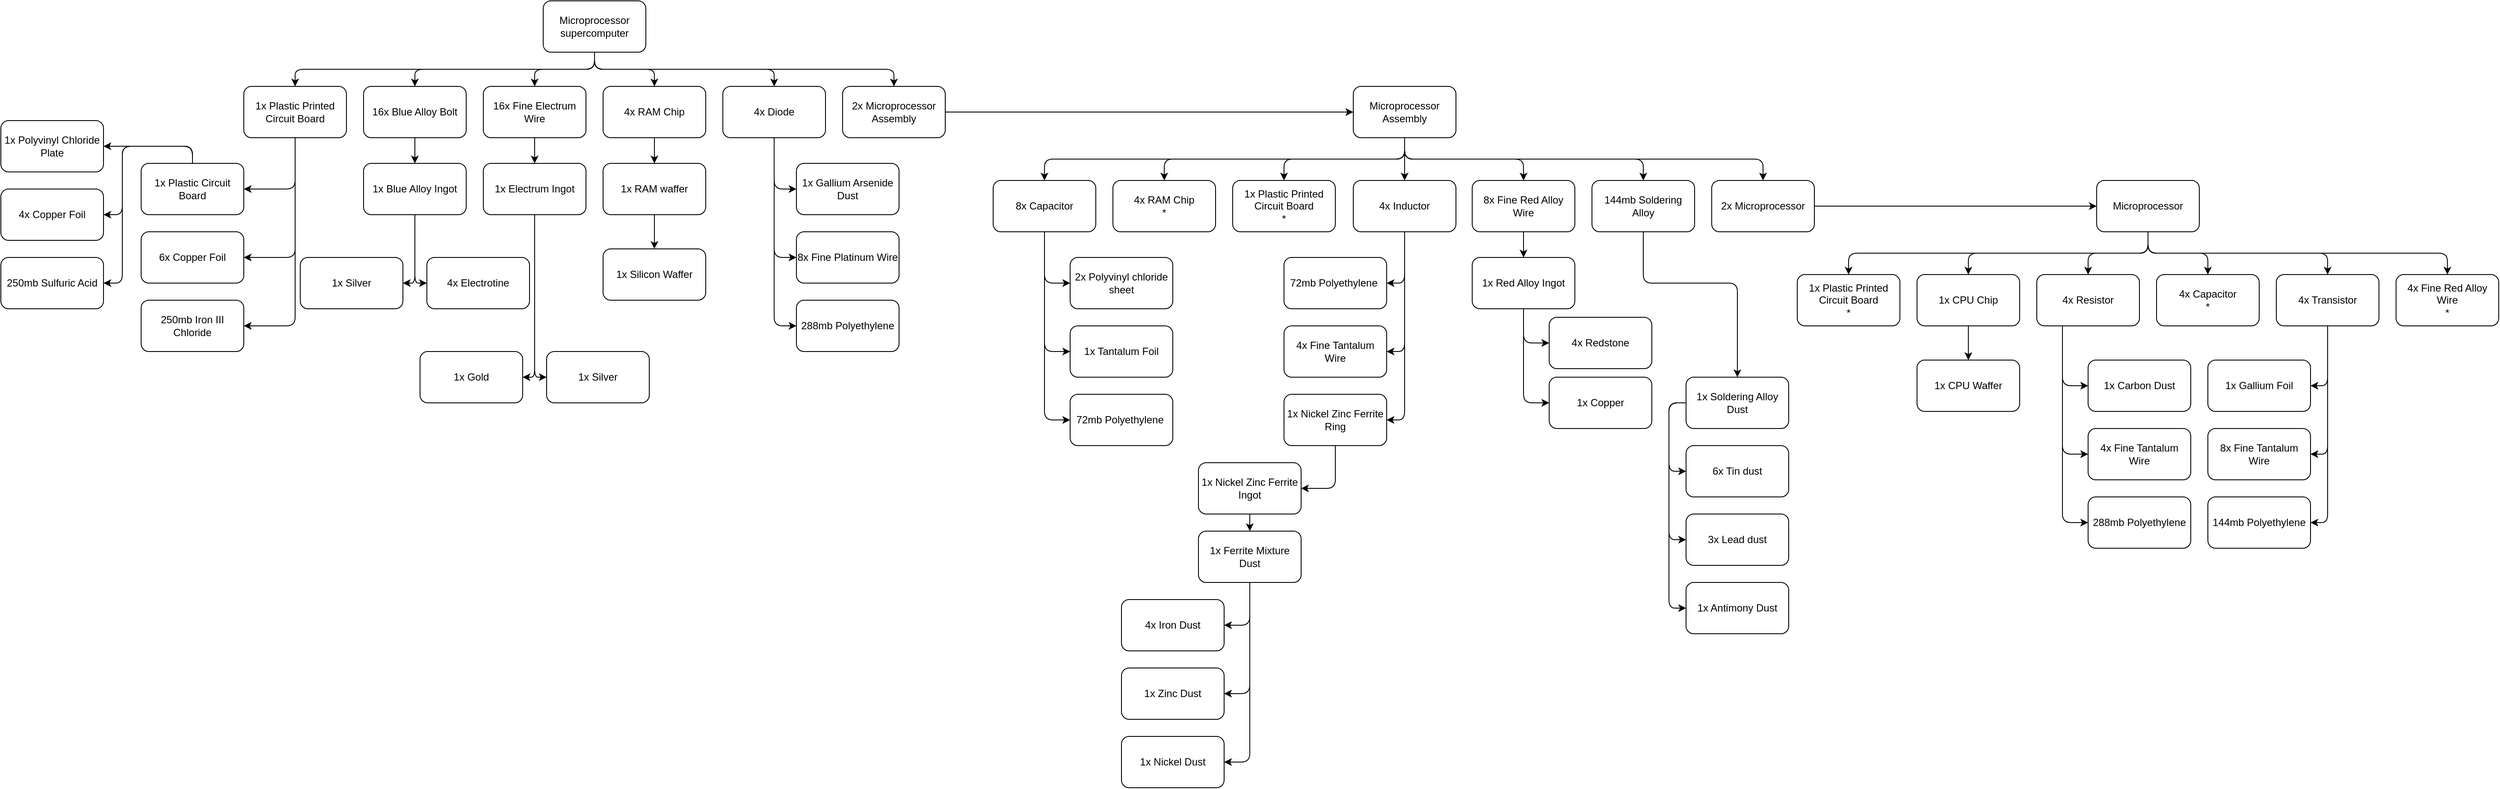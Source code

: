 <mxfile version="24.8.2">
  <diagram name="Página-1" id="BZqBAEq8w2wMKEcC92kM">
    <mxGraphModel dx="3827" dy="1591" grid="1" gridSize="10" guides="1" tooltips="1" connect="1" arrows="1" fold="1" page="1" pageScale="1" pageWidth="827" pageHeight="1169" math="0" shadow="0">
      <root>
        <mxCell id="0" />
        <mxCell id="1" parent="0" />
        <mxCell id="dzu0w1oi_MooJyhjp6vT-17" style="edgeStyle=orthogonalEdgeStyle;rounded=1;orthogonalLoop=1;jettySize=auto;html=1;exitX=0.5;exitY=1;exitDx=0;exitDy=0;entryX=0.5;entryY=0;entryDx=0;entryDy=0;" parent="1" source="dzu0w1oi_MooJyhjp6vT-1" target="dzu0w1oi_MooJyhjp6vT-5" edge="1">
          <mxGeometry relative="1" as="geometry" />
        </mxCell>
        <mxCell id="dzu0w1oi_MooJyhjp6vT-18" style="edgeStyle=orthogonalEdgeStyle;rounded=1;orthogonalLoop=1;jettySize=auto;html=1;exitX=0.5;exitY=1;exitDx=0;exitDy=0;entryX=0.5;entryY=0;entryDx=0;entryDy=0;" parent="1" source="dzu0w1oi_MooJyhjp6vT-1" target="dzu0w1oi_MooJyhjp6vT-6" edge="1">
          <mxGeometry relative="1" as="geometry" />
        </mxCell>
        <mxCell id="dzu0w1oi_MooJyhjp6vT-19" style="edgeStyle=orthogonalEdgeStyle;rounded=1;orthogonalLoop=1;jettySize=auto;html=1;exitX=0.5;exitY=1;exitDx=0;exitDy=0;entryX=0.5;entryY=0;entryDx=0;entryDy=0;" parent="1" source="dzu0w1oi_MooJyhjp6vT-1" target="dzu0w1oi_MooJyhjp6vT-7" edge="1">
          <mxGeometry relative="1" as="geometry" />
        </mxCell>
        <mxCell id="dzu0w1oi_MooJyhjp6vT-20" style="edgeStyle=orthogonalEdgeStyle;rounded=1;orthogonalLoop=1;jettySize=auto;html=1;exitX=0.5;exitY=1;exitDx=0;exitDy=0;" parent="1" source="dzu0w1oi_MooJyhjp6vT-1" target="dzu0w1oi_MooJyhjp6vT-2" edge="1">
          <mxGeometry relative="1" as="geometry" />
        </mxCell>
        <mxCell id="dzu0w1oi_MooJyhjp6vT-21" style="edgeStyle=orthogonalEdgeStyle;rounded=1;orthogonalLoop=1;jettySize=auto;html=1;exitX=0.5;exitY=1;exitDx=0;exitDy=0;entryX=0.5;entryY=0;entryDx=0;entryDy=0;" parent="1" source="dzu0w1oi_MooJyhjp6vT-1" target="dzu0w1oi_MooJyhjp6vT-4" edge="1">
          <mxGeometry relative="1" as="geometry" />
        </mxCell>
        <mxCell id="dzu0w1oi_MooJyhjp6vT-22" style="edgeStyle=orthogonalEdgeStyle;rounded=1;orthogonalLoop=1;jettySize=auto;html=1;exitX=0.5;exitY=1;exitDx=0;exitDy=0;entryX=0.5;entryY=0;entryDx=0;entryDy=0;" parent="1" source="dzu0w1oi_MooJyhjp6vT-1" target="dzu0w1oi_MooJyhjp6vT-3" edge="1">
          <mxGeometry relative="1" as="geometry" />
        </mxCell>
        <mxCell id="dzu0w1oi_MooJyhjp6vT-1" value="Microprocessor supercomputer" style="rounded=1;whiteSpace=wrap;html=1;" parent="1" vertex="1">
          <mxGeometry x="-66" y="60" width="120" height="60" as="geometry" />
        </mxCell>
        <mxCell id="dzu0w1oi_MooJyhjp6vT-27" style="edgeStyle=orthogonalEdgeStyle;rounded=1;orthogonalLoop=1;jettySize=auto;html=1;exitX=0.5;exitY=1;exitDx=0;exitDy=0;entryX=1;entryY=0.5;entryDx=0;entryDy=0;" parent="1" source="dzu0w1oi_MooJyhjp6vT-2" target="dzu0w1oi_MooJyhjp6vT-23" edge="1">
          <mxGeometry relative="1" as="geometry" />
        </mxCell>
        <mxCell id="dzu0w1oi_MooJyhjp6vT-28" style="edgeStyle=orthogonalEdgeStyle;rounded=1;orthogonalLoop=1;jettySize=auto;html=1;exitX=0.5;exitY=1;exitDx=0;exitDy=0;entryX=1;entryY=0.5;entryDx=0;entryDy=0;" parent="1" source="dzu0w1oi_MooJyhjp6vT-2" target="dzu0w1oi_MooJyhjp6vT-24" edge="1">
          <mxGeometry relative="1" as="geometry" />
        </mxCell>
        <mxCell id="dzu0w1oi_MooJyhjp6vT-29" style="edgeStyle=orthogonalEdgeStyle;rounded=1;orthogonalLoop=1;jettySize=auto;html=1;exitX=0.5;exitY=1;exitDx=0;exitDy=0;entryX=1;entryY=0.5;entryDx=0;entryDy=0;" parent="1" source="dzu0w1oi_MooJyhjp6vT-2" target="dzu0w1oi_MooJyhjp6vT-25" edge="1">
          <mxGeometry relative="1" as="geometry" />
        </mxCell>
        <mxCell id="dzu0w1oi_MooJyhjp6vT-2" value="1x Plastic Printed Circuit Board" style="rounded=1;whiteSpace=wrap;html=1;" parent="1" vertex="1">
          <mxGeometry x="-416" y="160" width="120" height="60" as="geometry" />
        </mxCell>
        <mxCell id="dzu0w1oi_MooJyhjp6vT-65" style="edgeStyle=orthogonalEdgeStyle;rounded=1;orthogonalLoop=1;jettySize=auto;html=1;exitX=1;exitY=0.5;exitDx=0;exitDy=0;entryX=0;entryY=0.5;entryDx=0;entryDy=0;" parent="1" source="dzu0w1oi_MooJyhjp6vT-3" target="dzu0w1oi_MooJyhjp6vT-64" edge="1">
          <mxGeometry relative="1" as="geometry" />
        </mxCell>
        <mxCell id="dzu0w1oi_MooJyhjp6vT-3" value="2x Microprocessor Assembly" style="rounded=1;whiteSpace=wrap;html=1;" parent="1" vertex="1">
          <mxGeometry x="284" y="160" width="120" height="60" as="geometry" />
        </mxCell>
        <mxCell id="dzu0w1oi_MooJyhjp6vT-60" style="edgeStyle=orthogonalEdgeStyle;rounded=1;orthogonalLoop=1;jettySize=auto;html=1;exitX=0.5;exitY=1;exitDx=0;exitDy=0;entryX=0;entryY=0.5;entryDx=0;entryDy=0;" parent="1" source="dzu0w1oi_MooJyhjp6vT-4" target="dzu0w1oi_MooJyhjp6vT-57" edge="1">
          <mxGeometry relative="1" as="geometry" />
        </mxCell>
        <mxCell id="dzu0w1oi_MooJyhjp6vT-61" style="edgeStyle=orthogonalEdgeStyle;rounded=1;orthogonalLoop=1;jettySize=auto;html=1;exitX=0.5;exitY=1;exitDx=0;exitDy=0;entryX=0;entryY=0.5;entryDx=0;entryDy=0;" parent="1" source="dzu0w1oi_MooJyhjp6vT-4" target="dzu0w1oi_MooJyhjp6vT-58" edge="1">
          <mxGeometry relative="1" as="geometry" />
        </mxCell>
        <mxCell id="dzu0w1oi_MooJyhjp6vT-62" style="edgeStyle=orthogonalEdgeStyle;rounded=1;orthogonalLoop=1;jettySize=auto;html=1;exitX=0.5;exitY=1;exitDx=0;exitDy=0;entryX=0;entryY=0.5;entryDx=0;entryDy=0;" parent="1" source="dzu0w1oi_MooJyhjp6vT-4" target="dzu0w1oi_MooJyhjp6vT-59" edge="1">
          <mxGeometry relative="1" as="geometry" />
        </mxCell>
        <mxCell id="dzu0w1oi_MooJyhjp6vT-4" value="4x Diode" style="rounded=1;whiteSpace=wrap;html=1;" parent="1" vertex="1">
          <mxGeometry x="144" y="160" width="120" height="60" as="geometry" />
        </mxCell>
        <mxCell id="dzu0w1oi_MooJyhjp6vT-53" style="edgeStyle=orthogonalEdgeStyle;rounded=1;orthogonalLoop=1;jettySize=auto;html=1;exitX=0.5;exitY=1;exitDx=0;exitDy=0;entryX=0.5;entryY=0;entryDx=0;entryDy=0;" parent="1" source="dzu0w1oi_MooJyhjp6vT-5" target="dzu0w1oi_MooJyhjp6vT-52" edge="1">
          <mxGeometry relative="1" as="geometry" />
        </mxCell>
        <mxCell id="dzu0w1oi_MooJyhjp6vT-5" value="4x RAM Chip" style="rounded=1;whiteSpace=wrap;html=1;" parent="1" vertex="1">
          <mxGeometry x="4" y="160" width="120" height="60" as="geometry" />
        </mxCell>
        <mxCell id="dzu0w1oi_MooJyhjp6vT-89" style="edgeStyle=orthogonalEdgeStyle;rounded=1;orthogonalLoop=1;jettySize=auto;html=1;exitX=0.5;exitY=1;exitDx=0;exitDy=0;entryX=0.5;entryY=0;entryDx=0;entryDy=0;" parent="1" source="dzu0w1oi_MooJyhjp6vT-6" target="dzu0w1oi_MooJyhjp6vT-44" edge="1">
          <mxGeometry relative="1" as="geometry" />
        </mxCell>
        <mxCell id="dzu0w1oi_MooJyhjp6vT-6" value="16x Fine Electrum Wire" style="rounded=1;whiteSpace=wrap;html=1;" parent="1" vertex="1">
          <mxGeometry x="-136" y="160" width="120" height="60" as="geometry" />
        </mxCell>
        <mxCell id="dzu0w1oi_MooJyhjp6vT-37" style="edgeStyle=orthogonalEdgeStyle;rounded=1;orthogonalLoop=1;jettySize=auto;html=1;exitX=0.5;exitY=1;exitDx=0;exitDy=0;entryX=0.5;entryY=0;entryDx=0;entryDy=0;" parent="1" source="dzu0w1oi_MooJyhjp6vT-7" target="dzu0w1oi_MooJyhjp6vT-36" edge="1">
          <mxGeometry relative="1" as="geometry" />
        </mxCell>
        <mxCell id="dzu0w1oi_MooJyhjp6vT-7" value="16x Blue Alloy Bolt" style="rounded=1;whiteSpace=wrap;html=1;" parent="1" vertex="1">
          <mxGeometry x="-276" y="160" width="120" height="60" as="geometry" />
        </mxCell>
        <mxCell id="dzu0w1oi_MooJyhjp6vT-33" style="edgeStyle=orthogonalEdgeStyle;rounded=1;orthogonalLoop=1;jettySize=auto;html=1;exitX=0.5;exitY=0;exitDx=0;exitDy=0;entryX=1;entryY=0.5;entryDx=0;entryDy=0;" parent="1" source="dzu0w1oi_MooJyhjp6vT-23" target="dzu0w1oi_MooJyhjp6vT-30" edge="1">
          <mxGeometry relative="1" as="geometry" />
        </mxCell>
        <mxCell id="dzu0w1oi_MooJyhjp6vT-34" style="edgeStyle=orthogonalEdgeStyle;rounded=1;orthogonalLoop=1;jettySize=auto;html=1;exitX=0.5;exitY=0;exitDx=0;exitDy=0;entryX=1;entryY=0.5;entryDx=0;entryDy=0;" parent="1" source="dzu0w1oi_MooJyhjp6vT-23" target="dzu0w1oi_MooJyhjp6vT-31" edge="1">
          <mxGeometry relative="1" as="geometry" />
        </mxCell>
        <mxCell id="dzu0w1oi_MooJyhjp6vT-35" style="edgeStyle=orthogonalEdgeStyle;rounded=1;orthogonalLoop=1;jettySize=auto;html=1;exitX=0.5;exitY=0;exitDx=0;exitDy=0;entryX=1;entryY=0.5;entryDx=0;entryDy=0;" parent="1" source="dzu0w1oi_MooJyhjp6vT-23" target="dzu0w1oi_MooJyhjp6vT-32" edge="1">
          <mxGeometry relative="1" as="geometry" />
        </mxCell>
        <mxCell id="dzu0w1oi_MooJyhjp6vT-23" value="1x Plastic Circuit Board" style="rounded=1;whiteSpace=wrap;html=1;" parent="1" vertex="1">
          <mxGeometry x="-536" y="250" width="120" height="60" as="geometry" />
        </mxCell>
        <mxCell id="dzu0w1oi_MooJyhjp6vT-24" value="6x Copper Foil" style="rounded=1;whiteSpace=wrap;html=1;" parent="1" vertex="1">
          <mxGeometry x="-536" y="330" width="120" height="60" as="geometry" />
        </mxCell>
        <mxCell id="dzu0w1oi_MooJyhjp6vT-25" value="250mb Iron III Chloride" style="rounded=1;whiteSpace=wrap;html=1;" parent="1" vertex="1">
          <mxGeometry x="-536" y="410" width="120" height="60" as="geometry" />
        </mxCell>
        <mxCell id="dzu0w1oi_MooJyhjp6vT-30" value="250mb Sulfuric Acid" style="rounded=1;whiteSpace=wrap;html=1;" parent="1" vertex="1">
          <mxGeometry x="-700" y="360" width="120" height="60" as="geometry" />
        </mxCell>
        <mxCell id="dzu0w1oi_MooJyhjp6vT-31" value="4x Copper Foil" style="rounded=1;whiteSpace=wrap;html=1;" parent="1" vertex="1">
          <mxGeometry x="-700" y="280" width="120" height="60" as="geometry" />
        </mxCell>
        <mxCell id="dzu0w1oi_MooJyhjp6vT-32" value="1x Polyvinyl Chloride Plate" style="rounded=1;whiteSpace=wrap;html=1;" parent="1" vertex="1">
          <mxGeometry x="-700" y="200" width="120" height="60" as="geometry" />
        </mxCell>
        <mxCell id="dzu0w1oi_MooJyhjp6vT-42" style="edgeStyle=orthogonalEdgeStyle;rounded=1;orthogonalLoop=1;jettySize=auto;html=1;exitX=0.5;exitY=1;exitDx=0;exitDy=0;entryX=1;entryY=0.5;entryDx=0;entryDy=0;" parent="1" source="dzu0w1oi_MooJyhjp6vT-36" target="dzu0w1oi_MooJyhjp6vT-38" edge="1">
          <mxGeometry relative="1" as="geometry">
            <Array as="points">
              <mxPoint x="-216" y="390" />
            </Array>
          </mxGeometry>
        </mxCell>
        <mxCell id="dzu0w1oi_MooJyhjp6vT-50" style="edgeStyle=orthogonalEdgeStyle;rounded=1;orthogonalLoop=1;jettySize=auto;html=1;exitX=0.5;exitY=1;exitDx=0;exitDy=0;entryX=0;entryY=0.5;entryDx=0;entryDy=0;" parent="1" source="dzu0w1oi_MooJyhjp6vT-36" target="dzu0w1oi_MooJyhjp6vT-39" edge="1">
          <mxGeometry relative="1" as="geometry">
            <Array as="points">
              <mxPoint x="-216" y="390" />
            </Array>
          </mxGeometry>
        </mxCell>
        <mxCell id="dzu0w1oi_MooJyhjp6vT-36" value="1x Blue Alloy Ingot" style="rounded=1;whiteSpace=wrap;html=1;" parent="1" vertex="1">
          <mxGeometry x="-276" y="250" width="120" height="60" as="geometry" />
        </mxCell>
        <mxCell id="dzu0w1oi_MooJyhjp6vT-38" value="1x Silver" style="rounded=1;whiteSpace=wrap;html=1;" parent="1" vertex="1">
          <mxGeometry x="-350" y="360" width="120" height="60" as="geometry" />
        </mxCell>
        <mxCell id="dzu0w1oi_MooJyhjp6vT-39" value="4x Electrotine" style="rounded=1;whiteSpace=wrap;html=1;" parent="1" vertex="1">
          <mxGeometry x="-202" y="360" width="120" height="60" as="geometry" />
        </mxCell>
        <mxCell id="dzu0w1oi_MooJyhjp6vT-47" style="edgeStyle=orthogonalEdgeStyle;rounded=1;orthogonalLoop=1;jettySize=auto;html=1;exitX=0.5;exitY=1;exitDx=0;exitDy=0;entryX=0;entryY=0.5;entryDx=0;entryDy=0;" parent="1" source="dzu0w1oi_MooJyhjp6vT-44" target="dzu0w1oi_MooJyhjp6vT-45" edge="1">
          <mxGeometry relative="1" as="geometry">
            <Array as="points">
              <mxPoint x="-76" y="500" />
            </Array>
          </mxGeometry>
        </mxCell>
        <mxCell id="dzu0w1oi_MooJyhjp6vT-49" style="edgeStyle=orthogonalEdgeStyle;rounded=1;orthogonalLoop=1;jettySize=auto;html=1;exitX=0.5;exitY=1;exitDx=0;exitDy=0;entryX=1;entryY=0.5;entryDx=0;entryDy=0;" parent="1" source="dzu0w1oi_MooJyhjp6vT-44" target="dzu0w1oi_MooJyhjp6vT-46" edge="1">
          <mxGeometry relative="1" as="geometry">
            <Array as="points">
              <mxPoint x="-76" y="500" />
            </Array>
          </mxGeometry>
        </mxCell>
        <mxCell id="dzu0w1oi_MooJyhjp6vT-44" value="1x Electrum Ingot" style="rounded=1;whiteSpace=wrap;html=1;" parent="1" vertex="1">
          <mxGeometry x="-136" y="250" width="120" height="60" as="geometry" />
        </mxCell>
        <mxCell id="dzu0w1oi_MooJyhjp6vT-45" value="1x Silver" style="rounded=1;whiteSpace=wrap;html=1;" parent="1" vertex="1">
          <mxGeometry x="-62" y="470" width="120" height="60" as="geometry" />
        </mxCell>
        <mxCell id="dzu0w1oi_MooJyhjp6vT-46" value="1x Gold" style="rounded=1;whiteSpace=wrap;html=1;" parent="1" vertex="1">
          <mxGeometry x="-210" y="470" width="120" height="60" as="geometry" />
        </mxCell>
        <mxCell id="dzu0w1oi_MooJyhjp6vT-55" style="edgeStyle=orthogonalEdgeStyle;rounded=1;orthogonalLoop=1;jettySize=auto;html=1;exitX=0.5;exitY=1;exitDx=0;exitDy=0;entryX=0.5;entryY=0;entryDx=0;entryDy=0;" parent="1" source="dzu0w1oi_MooJyhjp6vT-52" target="dzu0w1oi_MooJyhjp6vT-54" edge="1">
          <mxGeometry relative="1" as="geometry" />
        </mxCell>
        <mxCell id="dzu0w1oi_MooJyhjp6vT-52" value="1x RAM waffer" style="rounded=1;whiteSpace=wrap;html=1;" parent="1" vertex="1">
          <mxGeometry x="4" y="250" width="120" height="60" as="geometry" />
        </mxCell>
        <mxCell id="dzu0w1oi_MooJyhjp6vT-54" value="1x Silicon Waffer" style="rounded=1;whiteSpace=wrap;html=1;" parent="1" vertex="1">
          <mxGeometry x="4" y="350" width="120" height="60" as="geometry" />
        </mxCell>
        <mxCell id="dzu0w1oi_MooJyhjp6vT-57" value="1x Gallium Arsenide Dust" style="rounded=1;whiteSpace=wrap;html=1;" parent="1" vertex="1">
          <mxGeometry x="230" y="250" width="120" height="60" as="geometry" />
        </mxCell>
        <mxCell id="dzu0w1oi_MooJyhjp6vT-58" value="8x Fine Platinum Wire" style="rounded=1;whiteSpace=wrap;html=1;" parent="1" vertex="1">
          <mxGeometry x="230" y="330" width="120" height="60" as="geometry" />
        </mxCell>
        <mxCell id="dzu0w1oi_MooJyhjp6vT-59" value="288mb Polyethylene" style="rounded=1;whiteSpace=wrap;html=1;" parent="1" vertex="1">
          <mxGeometry x="230" y="410" width="120" height="60" as="geometry" />
        </mxCell>
        <mxCell id="dzu0w1oi_MooJyhjp6vT-74" style="edgeStyle=orthogonalEdgeStyle;rounded=1;orthogonalLoop=1;jettySize=auto;html=1;exitX=0.5;exitY=1;exitDx=0;exitDy=0;entryX=0.5;entryY=0;entryDx=0;entryDy=0;" parent="1" source="dzu0w1oi_MooJyhjp6vT-64" target="dzu0w1oi_MooJyhjp6vT-66" edge="1">
          <mxGeometry relative="1" as="geometry" />
        </mxCell>
        <mxCell id="dzu0w1oi_MooJyhjp6vT-75" style="edgeStyle=orthogonalEdgeStyle;rounded=1;orthogonalLoop=1;jettySize=auto;html=1;exitX=0.5;exitY=1;exitDx=0;exitDy=0;entryX=0.5;entryY=0;entryDx=0;entryDy=0;" parent="1" source="dzu0w1oi_MooJyhjp6vT-64" target="dzu0w1oi_MooJyhjp6vT-73" edge="1">
          <mxGeometry relative="1" as="geometry" />
        </mxCell>
        <mxCell id="dzu0w1oi_MooJyhjp6vT-76" style="edgeStyle=orthogonalEdgeStyle;rounded=1;orthogonalLoop=1;jettySize=auto;html=1;exitX=0.5;exitY=1;exitDx=0;exitDy=0;entryX=0.5;entryY=0;entryDx=0;entryDy=0;" parent="1" source="dzu0w1oi_MooJyhjp6vT-64" target="dzu0w1oi_MooJyhjp6vT-67" edge="1">
          <mxGeometry relative="1" as="geometry" />
        </mxCell>
        <mxCell id="dzu0w1oi_MooJyhjp6vT-77" style="edgeStyle=orthogonalEdgeStyle;rounded=1;orthogonalLoop=1;jettySize=auto;html=1;exitX=0.5;exitY=1;exitDx=0;exitDy=0;entryX=0.5;entryY=0;entryDx=0;entryDy=0;" parent="1" source="dzu0w1oi_MooJyhjp6vT-64" target="dzu0w1oi_MooJyhjp6vT-72" edge="1">
          <mxGeometry relative="1" as="geometry" />
        </mxCell>
        <mxCell id="dzu0w1oi_MooJyhjp6vT-78" style="edgeStyle=orthogonalEdgeStyle;rounded=1;orthogonalLoop=1;jettySize=auto;html=1;exitX=0.5;exitY=1;exitDx=0;exitDy=0;entryX=0.5;entryY=0;entryDx=0;entryDy=0;" parent="1" source="dzu0w1oi_MooJyhjp6vT-64" target="dzu0w1oi_MooJyhjp6vT-68" edge="1">
          <mxGeometry relative="1" as="geometry" />
        </mxCell>
        <mxCell id="dzu0w1oi_MooJyhjp6vT-79" style="edgeStyle=orthogonalEdgeStyle;rounded=1;orthogonalLoop=1;jettySize=auto;html=1;exitX=0.5;exitY=1;exitDx=0;exitDy=0;entryX=0.5;entryY=0;entryDx=0;entryDy=0;" parent="1" source="dzu0w1oi_MooJyhjp6vT-64" target="dzu0w1oi_MooJyhjp6vT-69" edge="1">
          <mxGeometry relative="1" as="geometry" />
        </mxCell>
        <mxCell id="dzu0w1oi_MooJyhjp6vT-80" style="edgeStyle=orthogonalEdgeStyle;rounded=1;orthogonalLoop=1;jettySize=auto;html=1;exitX=0.5;exitY=1;exitDx=0;exitDy=0;entryX=0.5;entryY=0;entryDx=0;entryDy=0;" parent="1" source="dzu0w1oi_MooJyhjp6vT-64" target="dzu0w1oi_MooJyhjp6vT-70" edge="1">
          <mxGeometry relative="1" as="geometry" />
        </mxCell>
        <mxCell id="dzu0w1oi_MooJyhjp6vT-64" value="Microprocessor Assembly" style="rounded=1;whiteSpace=wrap;html=1;" parent="1" vertex="1">
          <mxGeometry x="881" y="160" width="120" height="60" as="geometry" />
        </mxCell>
        <mxCell id="dzu0w1oi_MooJyhjp6vT-86" style="edgeStyle=orthogonalEdgeStyle;rounded=1;orthogonalLoop=1;jettySize=auto;html=1;exitX=0.5;exitY=1;exitDx=0;exitDy=0;entryX=0;entryY=0.5;entryDx=0;entryDy=0;" parent="1" source="dzu0w1oi_MooJyhjp6vT-66" target="dzu0w1oi_MooJyhjp6vT-83" edge="1">
          <mxGeometry relative="1" as="geometry" />
        </mxCell>
        <mxCell id="dzu0w1oi_MooJyhjp6vT-87" style="edgeStyle=orthogonalEdgeStyle;rounded=1;orthogonalLoop=1;jettySize=auto;html=1;exitX=0.5;exitY=1;exitDx=0;exitDy=0;entryX=0;entryY=0.5;entryDx=0;entryDy=0;" parent="1" source="dzu0w1oi_MooJyhjp6vT-66" target="dzu0w1oi_MooJyhjp6vT-84" edge="1">
          <mxGeometry relative="1" as="geometry" />
        </mxCell>
        <mxCell id="dzu0w1oi_MooJyhjp6vT-88" style="edgeStyle=orthogonalEdgeStyle;rounded=1;orthogonalLoop=1;jettySize=auto;html=1;exitX=0.5;exitY=1;exitDx=0;exitDy=0;entryX=0;entryY=0.5;entryDx=0;entryDy=0;" parent="1" source="dzu0w1oi_MooJyhjp6vT-66" target="dzu0w1oi_MooJyhjp6vT-85" edge="1">
          <mxGeometry relative="1" as="geometry" />
        </mxCell>
        <mxCell id="dzu0w1oi_MooJyhjp6vT-66" value="8x Capacitor" style="rounded=1;whiteSpace=wrap;html=1;" parent="1" vertex="1">
          <mxGeometry x="460" y="270" width="120" height="60" as="geometry" />
        </mxCell>
        <mxCell id="dzu0w1oi_MooJyhjp6vT-67" value="4x RAM Chip&lt;div&gt;*&lt;/div&gt;" style="rounded=1;whiteSpace=wrap;html=1;" parent="1" vertex="1">
          <mxGeometry x="600" y="270" width="120" height="60" as="geometry" />
        </mxCell>
        <mxCell id="dzu0w1oi_MooJyhjp6vT-68" value="1x Plastic Printed Circuit Board&lt;div&gt;*&lt;/div&gt;" style="rounded=1;whiteSpace=wrap;html=1;" parent="1" vertex="1">
          <mxGeometry x="740" y="270" width="120" height="60" as="geometry" />
        </mxCell>
        <mxCell id="dzu0w1oi_MooJyhjp6vT-91" style="edgeStyle=orthogonalEdgeStyle;rounded=1;orthogonalLoop=1;jettySize=auto;html=1;exitX=0.5;exitY=1;exitDx=0;exitDy=0;entryX=1;entryY=0.5;entryDx=0;entryDy=0;" parent="1" source="dzu0w1oi_MooJyhjp6vT-69" target="dzu0w1oi_MooJyhjp6vT-90" edge="1">
          <mxGeometry relative="1" as="geometry" />
        </mxCell>
        <mxCell id="dzu0w1oi_MooJyhjp6vT-93" style="edgeStyle=orthogonalEdgeStyle;rounded=1;orthogonalLoop=1;jettySize=auto;html=1;exitX=0.5;exitY=1;exitDx=0;exitDy=0;entryX=1;entryY=0.5;entryDx=0;entryDy=0;" parent="1" source="dzu0w1oi_MooJyhjp6vT-69" target="dzu0w1oi_MooJyhjp6vT-92" edge="1">
          <mxGeometry relative="1" as="geometry" />
        </mxCell>
        <mxCell id="dzu0w1oi_MooJyhjp6vT-95" style="edgeStyle=orthogonalEdgeStyle;rounded=1;orthogonalLoop=1;jettySize=auto;html=1;exitX=0.5;exitY=1;exitDx=0;exitDy=0;entryX=1;entryY=0.5;entryDx=0;entryDy=0;" parent="1" source="dzu0w1oi_MooJyhjp6vT-69" target="dzu0w1oi_MooJyhjp6vT-94" edge="1">
          <mxGeometry relative="1" as="geometry" />
        </mxCell>
        <mxCell id="dzu0w1oi_MooJyhjp6vT-69" value="4x Inductor" style="rounded=1;whiteSpace=wrap;html=1;" parent="1" vertex="1">
          <mxGeometry x="881" y="270" width="120" height="60" as="geometry" />
        </mxCell>
        <mxCell id="dzu0w1oi_MooJyhjp6vT-82" style="edgeStyle=orthogonalEdgeStyle;rounded=1;orthogonalLoop=1;jettySize=auto;html=1;exitX=0.5;exitY=1;exitDx=0;exitDy=0;entryX=0.5;entryY=0;entryDx=0;entryDy=0;" parent="1" source="dzu0w1oi_MooJyhjp6vT-70" target="dzu0w1oi_MooJyhjp6vT-81" edge="1">
          <mxGeometry relative="1" as="geometry" />
        </mxCell>
        <mxCell id="dzu0w1oi_MooJyhjp6vT-70" value="8x Fine Red Alloy Wire" style="rounded=1;whiteSpace=wrap;html=1;" parent="1" vertex="1">
          <mxGeometry x="1020" y="270" width="120" height="60" as="geometry" />
        </mxCell>
        <mxCell id="2Vj1_aHm4KSjHywwhcnb-6" style="edgeStyle=orthogonalEdgeStyle;rounded=1;orthogonalLoop=1;jettySize=auto;html=1;exitX=0.5;exitY=1;exitDx=0;exitDy=0;entryX=0.5;entryY=0;entryDx=0;entryDy=0;" edge="1" parent="1" source="dzu0w1oi_MooJyhjp6vT-72" target="dzu0w1oi_MooJyhjp6vT-112">
          <mxGeometry relative="1" as="geometry">
            <Array as="points">
              <mxPoint x="1220" y="390" />
              <mxPoint x="1330" y="390" />
            </Array>
          </mxGeometry>
        </mxCell>
        <mxCell id="dzu0w1oi_MooJyhjp6vT-72" value="144mb Soldering Alloy" style="rounded=1;whiteSpace=wrap;html=1;" parent="1" vertex="1">
          <mxGeometry x="1160" y="270" width="120" height="60" as="geometry" />
        </mxCell>
        <mxCell id="dzu0w1oi_MooJyhjp6vT-121" style="edgeStyle=orthogonalEdgeStyle;rounded=1;orthogonalLoop=1;jettySize=auto;html=1;exitX=1;exitY=0.5;exitDx=0;exitDy=0;entryX=0;entryY=0.5;entryDx=0;entryDy=0;" parent="1" source="dzu0w1oi_MooJyhjp6vT-73" target="dzu0w1oi_MooJyhjp6vT-120" edge="1">
          <mxGeometry relative="1" as="geometry" />
        </mxCell>
        <mxCell id="dzu0w1oi_MooJyhjp6vT-73" value="2x Microprocessor" style="rounded=1;whiteSpace=wrap;html=1;" parent="1" vertex="1">
          <mxGeometry x="1300" y="270" width="120" height="60" as="geometry" />
        </mxCell>
        <mxCell id="2Vj1_aHm4KSjHywwhcnb-1" style="edgeStyle=orthogonalEdgeStyle;rounded=1;orthogonalLoop=1;jettySize=auto;html=1;exitX=0.5;exitY=1;exitDx=0;exitDy=0;entryX=0;entryY=0.5;entryDx=0;entryDy=0;" edge="1" parent="1" source="dzu0w1oi_MooJyhjp6vT-81" target="dzu0w1oi_MooJyhjp6vT-97">
          <mxGeometry relative="1" as="geometry" />
        </mxCell>
        <mxCell id="2Vj1_aHm4KSjHywwhcnb-2" style="edgeStyle=orthogonalEdgeStyle;rounded=1;orthogonalLoop=1;jettySize=auto;html=1;exitX=0.5;exitY=1;exitDx=0;exitDy=0;entryX=0;entryY=0.5;entryDx=0;entryDy=0;" edge="1" parent="1" source="dzu0w1oi_MooJyhjp6vT-81" target="dzu0w1oi_MooJyhjp6vT-96">
          <mxGeometry relative="1" as="geometry" />
        </mxCell>
        <mxCell id="dzu0w1oi_MooJyhjp6vT-81" value="1x Red Alloy Ingot" style="rounded=1;whiteSpace=wrap;html=1;" parent="1" vertex="1">
          <mxGeometry x="1020" y="360" width="120" height="60" as="geometry" />
        </mxCell>
        <mxCell id="dzu0w1oi_MooJyhjp6vT-83" value="2x Polyvinyl chloride sheet" style="rounded=1;whiteSpace=wrap;html=1;" parent="1" vertex="1">
          <mxGeometry x="550" y="360" width="120" height="60" as="geometry" />
        </mxCell>
        <mxCell id="dzu0w1oi_MooJyhjp6vT-84" value="1x Tantalum Foil" style="rounded=1;whiteSpace=wrap;html=1;" parent="1" vertex="1">
          <mxGeometry x="550" y="440" width="120" height="60" as="geometry" />
        </mxCell>
        <mxCell id="dzu0w1oi_MooJyhjp6vT-85" value="72mb Polyethylene&amp;nbsp;" style="rounded=1;whiteSpace=wrap;html=1;" parent="1" vertex="1">
          <mxGeometry x="550" y="520" width="120" height="60" as="geometry" />
        </mxCell>
        <mxCell id="dzu0w1oi_MooJyhjp6vT-90" value="4x Fine Tantalum Wire" style="rounded=1;whiteSpace=wrap;html=1;" parent="1" vertex="1">
          <mxGeometry x="800" y="440" width="120" height="60" as="geometry" />
        </mxCell>
        <mxCell id="dzu0w1oi_MooJyhjp6vT-101" style="edgeStyle=orthogonalEdgeStyle;rounded=1;orthogonalLoop=1;jettySize=auto;html=1;exitX=0.5;exitY=1;exitDx=0;exitDy=0;entryX=1;entryY=0.5;entryDx=0;entryDy=0;" parent="1" source="dzu0w1oi_MooJyhjp6vT-92" target="dzu0w1oi_MooJyhjp6vT-100" edge="1">
          <mxGeometry relative="1" as="geometry" />
        </mxCell>
        <mxCell id="dzu0w1oi_MooJyhjp6vT-92" value="1x Nickel Zinc Ferrite Ring" style="rounded=1;whiteSpace=wrap;html=1;" parent="1" vertex="1">
          <mxGeometry x="800" y="520" width="120" height="60" as="geometry" />
        </mxCell>
        <mxCell id="dzu0w1oi_MooJyhjp6vT-94" value="72mb Polyethylene&amp;nbsp;" style="rounded=1;whiteSpace=wrap;html=1;" parent="1" vertex="1">
          <mxGeometry x="800" y="360" width="120" height="60" as="geometry" />
        </mxCell>
        <mxCell id="dzu0w1oi_MooJyhjp6vT-96" value="1x Copper" style="rounded=1;whiteSpace=wrap;html=1;" parent="1" vertex="1">
          <mxGeometry x="1110" y="500" width="120" height="60" as="geometry" />
        </mxCell>
        <mxCell id="dzu0w1oi_MooJyhjp6vT-97" value="4x Redstone" style="rounded=1;whiteSpace=wrap;html=1;" parent="1" vertex="1">
          <mxGeometry x="1110" y="430" width="120" height="60" as="geometry" />
        </mxCell>
        <mxCell id="dzu0w1oi_MooJyhjp6vT-103" style="edgeStyle=orthogonalEdgeStyle;rounded=1;orthogonalLoop=1;jettySize=auto;html=1;exitX=0.5;exitY=1;exitDx=0;exitDy=0;entryX=0.5;entryY=0;entryDx=0;entryDy=0;" parent="1" source="dzu0w1oi_MooJyhjp6vT-100" target="dzu0w1oi_MooJyhjp6vT-102" edge="1">
          <mxGeometry relative="1" as="geometry" />
        </mxCell>
        <mxCell id="dzu0w1oi_MooJyhjp6vT-100" value="1x Nickel Zinc Ferrite Ingot" style="rounded=1;whiteSpace=wrap;html=1;" parent="1" vertex="1">
          <mxGeometry x="700" y="600" width="120" height="60" as="geometry" />
        </mxCell>
        <mxCell id="dzu0w1oi_MooJyhjp6vT-107" style="edgeStyle=orthogonalEdgeStyle;rounded=1;orthogonalLoop=1;jettySize=auto;html=1;exitX=0.5;exitY=1;exitDx=0;exitDy=0;entryX=1;entryY=0.5;entryDx=0;entryDy=0;" parent="1" source="dzu0w1oi_MooJyhjp6vT-102" target="dzu0w1oi_MooJyhjp6vT-104" edge="1">
          <mxGeometry relative="1" as="geometry" />
        </mxCell>
        <mxCell id="dzu0w1oi_MooJyhjp6vT-108" style="edgeStyle=orthogonalEdgeStyle;rounded=1;orthogonalLoop=1;jettySize=auto;html=1;exitX=0.5;exitY=1;exitDx=0;exitDy=0;entryX=1;entryY=0.5;entryDx=0;entryDy=0;" parent="1" source="dzu0w1oi_MooJyhjp6vT-102" target="dzu0w1oi_MooJyhjp6vT-105" edge="1">
          <mxGeometry relative="1" as="geometry" />
        </mxCell>
        <mxCell id="dzu0w1oi_MooJyhjp6vT-109" style="edgeStyle=orthogonalEdgeStyle;rounded=1;orthogonalLoop=1;jettySize=auto;html=1;exitX=0.5;exitY=1;exitDx=0;exitDy=0;entryX=1;entryY=0.5;entryDx=0;entryDy=0;" parent="1" source="dzu0w1oi_MooJyhjp6vT-102" target="dzu0w1oi_MooJyhjp6vT-106" edge="1">
          <mxGeometry relative="1" as="geometry" />
        </mxCell>
        <mxCell id="dzu0w1oi_MooJyhjp6vT-102" value="1x Ferrite Mixture Dust" style="rounded=1;whiteSpace=wrap;html=1;" parent="1" vertex="1">
          <mxGeometry x="700" y="680" width="120" height="60" as="geometry" />
        </mxCell>
        <mxCell id="dzu0w1oi_MooJyhjp6vT-104" value="4x Iron Dust" style="rounded=1;whiteSpace=wrap;html=1;" parent="1" vertex="1">
          <mxGeometry x="610" y="760" width="120" height="60" as="geometry" />
        </mxCell>
        <mxCell id="dzu0w1oi_MooJyhjp6vT-105" value="1x Zinc Dust" style="rounded=1;whiteSpace=wrap;html=1;" parent="1" vertex="1">
          <mxGeometry x="610" y="840" width="120" height="60" as="geometry" />
        </mxCell>
        <mxCell id="dzu0w1oi_MooJyhjp6vT-106" value="1x Nickel Dust" style="rounded=1;whiteSpace=wrap;html=1;" parent="1" vertex="1">
          <mxGeometry x="610" y="920" width="120" height="60" as="geometry" />
        </mxCell>
        <mxCell id="dzu0w1oi_MooJyhjp6vT-115" style="edgeStyle=orthogonalEdgeStyle;rounded=1;orthogonalLoop=1;jettySize=auto;html=1;exitX=0;exitY=0.5;exitDx=0;exitDy=0;entryX=0;entryY=0.5;entryDx=0;entryDy=0;" parent="1" source="dzu0w1oi_MooJyhjp6vT-112" target="dzu0w1oi_MooJyhjp6vT-114" edge="1">
          <mxGeometry relative="1" as="geometry" />
        </mxCell>
        <mxCell id="dzu0w1oi_MooJyhjp6vT-118" style="edgeStyle=orthogonalEdgeStyle;rounded=1;orthogonalLoop=1;jettySize=auto;html=1;exitX=0;exitY=0.5;exitDx=0;exitDy=0;entryX=0;entryY=0.5;entryDx=0;entryDy=0;" parent="1" source="dzu0w1oi_MooJyhjp6vT-112" target="dzu0w1oi_MooJyhjp6vT-116" edge="1">
          <mxGeometry relative="1" as="geometry" />
        </mxCell>
        <mxCell id="dzu0w1oi_MooJyhjp6vT-119" style="edgeStyle=orthogonalEdgeStyle;rounded=1;orthogonalLoop=1;jettySize=auto;html=1;exitX=0;exitY=0.5;exitDx=0;exitDy=0;entryX=0;entryY=0.5;entryDx=0;entryDy=0;" parent="1" source="dzu0w1oi_MooJyhjp6vT-112" target="dzu0w1oi_MooJyhjp6vT-117" edge="1">
          <mxGeometry relative="1" as="geometry" />
        </mxCell>
        <mxCell id="dzu0w1oi_MooJyhjp6vT-112" value="1x Soldering Alloy Dust" style="rounded=1;whiteSpace=wrap;html=1;" parent="1" vertex="1">
          <mxGeometry x="1270" y="500" width="120" height="60" as="geometry" />
        </mxCell>
        <mxCell id="dzu0w1oi_MooJyhjp6vT-114" value="6x Tin dust" style="rounded=1;whiteSpace=wrap;html=1;" parent="1" vertex="1">
          <mxGeometry x="1270" y="580" width="120" height="60" as="geometry" />
        </mxCell>
        <mxCell id="dzu0w1oi_MooJyhjp6vT-116" value="3x Lead dust" style="rounded=1;whiteSpace=wrap;html=1;" parent="1" vertex="1">
          <mxGeometry x="1270" y="660" width="120" height="60" as="geometry" />
        </mxCell>
        <mxCell id="dzu0w1oi_MooJyhjp6vT-117" value="1x Antimony Dust" style="rounded=1;whiteSpace=wrap;html=1;" parent="1" vertex="1">
          <mxGeometry x="1270" y="740" width="120" height="60" as="geometry" />
        </mxCell>
        <mxCell id="dzu0w1oi_MooJyhjp6vT-128" style="edgeStyle=orthogonalEdgeStyle;rounded=1;orthogonalLoop=1;jettySize=auto;html=1;exitX=0.5;exitY=1;exitDx=0;exitDy=0;entryX=0.5;entryY=0;entryDx=0;entryDy=0;" parent="1" source="dzu0w1oi_MooJyhjp6vT-120" target="dzu0w1oi_MooJyhjp6vT-124" edge="1">
          <mxGeometry relative="1" as="geometry" />
        </mxCell>
        <mxCell id="dzu0w1oi_MooJyhjp6vT-129" style="edgeStyle=orthogonalEdgeStyle;rounded=1;orthogonalLoop=1;jettySize=auto;html=1;exitX=0.5;exitY=1;exitDx=0;exitDy=0;" parent="1" source="dzu0w1oi_MooJyhjp6vT-120" target="dzu0w1oi_MooJyhjp6vT-125" edge="1">
          <mxGeometry relative="1" as="geometry" />
        </mxCell>
        <mxCell id="dzu0w1oi_MooJyhjp6vT-130" style="edgeStyle=orthogonalEdgeStyle;rounded=1;orthogonalLoop=1;jettySize=auto;html=1;exitX=0.5;exitY=1;exitDx=0;exitDy=0;entryX=0.5;entryY=0;entryDx=0;entryDy=0;" parent="1" source="dzu0w1oi_MooJyhjp6vT-120" target="dzu0w1oi_MooJyhjp6vT-122" edge="1">
          <mxGeometry relative="1" as="geometry" />
        </mxCell>
        <mxCell id="dzu0w1oi_MooJyhjp6vT-131" style="edgeStyle=orthogonalEdgeStyle;rounded=1;orthogonalLoop=1;jettySize=auto;html=1;exitX=0.5;exitY=1;exitDx=0;exitDy=0;" parent="1" source="dzu0w1oi_MooJyhjp6vT-120" target="dzu0w1oi_MooJyhjp6vT-123" edge="1">
          <mxGeometry relative="1" as="geometry" />
        </mxCell>
        <mxCell id="dzu0w1oi_MooJyhjp6vT-132" style="edgeStyle=orthogonalEdgeStyle;rounded=1;orthogonalLoop=1;jettySize=auto;html=1;exitX=0.5;exitY=1;exitDx=0;exitDy=0;entryX=0.5;entryY=0;entryDx=0;entryDy=0;" parent="1" source="dzu0w1oi_MooJyhjp6vT-120" target="dzu0w1oi_MooJyhjp6vT-126" edge="1">
          <mxGeometry relative="1" as="geometry" />
        </mxCell>
        <mxCell id="dzu0w1oi_MooJyhjp6vT-133" style="edgeStyle=orthogonalEdgeStyle;rounded=1;orthogonalLoop=1;jettySize=auto;html=1;exitX=0.5;exitY=1;exitDx=0;exitDy=0;entryX=0.5;entryY=0;entryDx=0;entryDy=0;" parent="1" source="dzu0w1oi_MooJyhjp6vT-120" target="dzu0w1oi_MooJyhjp6vT-127" edge="1">
          <mxGeometry relative="1" as="geometry" />
        </mxCell>
        <mxCell id="dzu0w1oi_MooJyhjp6vT-120" value="Microprocessor" style="rounded=1;whiteSpace=wrap;html=1;" parent="1" vertex="1">
          <mxGeometry x="1750" y="270" width="120" height="60" as="geometry" />
        </mxCell>
        <mxCell id="2Vj1_aHm4KSjHywwhcnb-3" style="edgeStyle=orthogonalEdgeStyle;rounded=1;orthogonalLoop=1;jettySize=auto;html=1;exitX=0.25;exitY=1;exitDx=0;exitDy=0;entryX=0;entryY=0.5;entryDx=0;entryDy=0;" edge="1" parent="1" source="dzu0w1oi_MooJyhjp6vT-122" target="dzu0w1oi_MooJyhjp6vT-136">
          <mxGeometry relative="1" as="geometry" />
        </mxCell>
        <mxCell id="2Vj1_aHm4KSjHywwhcnb-4" style="edgeStyle=orthogonalEdgeStyle;rounded=1;orthogonalLoop=1;jettySize=auto;html=1;exitX=0.25;exitY=1;exitDx=0;exitDy=0;entryX=0;entryY=0.5;entryDx=0;entryDy=0;" edge="1" parent="1" source="dzu0w1oi_MooJyhjp6vT-122" target="dzu0w1oi_MooJyhjp6vT-137">
          <mxGeometry relative="1" as="geometry" />
        </mxCell>
        <mxCell id="2Vj1_aHm4KSjHywwhcnb-5" style="edgeStyle=orthogonalEdgeStyle;rounded=1;orthogonalLoop=1;jettySize=auto;html=1;exitX=0.25;exitY=1;exitDx=0;exitDy=0;entryX=0;entryY=0.5;entryDx=0;entryDy=0;" edge="1" parent="1" source="dzu0w1oi_MooJyhjp6vT-122" target="dzu0w1oi_MooJyhjp6vT-138">
          <mxGeometry relative="1" as="geometry" />
        </mxCell>
        <mxCell id="dzu0w1oi_MooJyhjp6vT-122" value="4x Resistor" style="rounded=1;whiteSpace=wrap;html=1;" parent="1" vertex="1">
          <mxGeometry x="1680" y="380" width="120" height="60" as="geometry" />
        </mxCell>
        <mxCell id="dzu0w1oi_MooJyhjp6vT-123" value="4x Capacitor&lt;div&gt;*&lt;/div&gt;" style="rounded=1;whiteSpace=wrap;html=1;" parent="1" vertex="1">
          <mxGeometry x="1820" y="380" width="120" height="60" as="geometry" />
        </mxCell>
        <mxCell id="dzu0w1oi_MooJyhjp6vT-124" value="1x Plastic Printed Circuit Board&lt;div&gt;*&lt;/div&gt;" style="rounded=1;whiteSpace=wrap;html=1;" parent="1" vertex="1">
          <mxGeometry x="1400" y="380" width="120" height="60" as="geometry" />
        </mxCell>
        <mxCell id="dzu0w1oi_MooJyhjp6vT-135" style="edgeStyle=orthogonalEdgeStyle;rounded=1;orthogonalLoop=1;jettySize=auto;html=1;exitX=0.5;exitY=1;exitDx=0;exitDy=0;" parent="1" source="dzu0w1oi_MooJyhjp6vT-125" target="dzu0w1oi_MooJyhjp6vT-134" edge="1">
          <mxGeometry relative="1" as="geometry" />
        </mxCell>
        <mxCell id="dzu0w1oi_MooJyhjp6vT-125" value="1x CPU Chip" style="rounded=1;whiteSpace=wrap;html=1;" parent="1" vertex="1">
          <mxGeometry x="1540" y="380" width="120" height="60" as="geometry" />
        </mxCell>
        <mxCell id="dzu0w1oi_MooJyhjp6vT-145" style="edgeStyle=orthogonalEdgeStyle;rounded=1;orthogonalLoop=1;jettySize=auto;html=1;exitX=0.5;exitY=1;exitDx=0;exitDy=0;entryX=1;entryY=0.5;entryDx=0;entryDy=0;" parent="1" source="dzu0w1oi_MooJyhjp6vT-126" target="dzu0w1oi_MooJyhjp6vT-142" edge="1">
          <mxGeometry relative="1" as="geometry" />
        </mxCell>
        <mxCell id="dzu0w1oi_MooJyhjp6vT-146" style="edgeStyle=orthogonalEdgeStyle;rounded=1;orthogonalLoop=1;jettySize=auto;html=1;exitX=0.5;exitY=1;exitDx=0;exitDy=0;entryX=1;entryY=0.5;entryDx=0;entryDy=0;" parent="1" source="dzu0w1oi_MooJyhjp6vT-126" target="dzu0w1oi_MooJyhjp6vT-143" edge="1">
          <mxGeometry relative="1" as="geometry" />
        </mxCell>
        <mxCell id="dzu0w1oi_MooJyhjp6vT-147" style="edgeStyle=orthogonalEdgeStyle;rounded=1;orthogonalLoop=1;jettySize=auto;html=1;exitX=0.5;exitY=1;exitDx=0;exitDy=0;entryX=1;entryY=0.5;entryDx=0;entryDy=0;" parent="1" source="dzu0w1oi_MooJyhjp6vT-126" target="dzu0w1oi_MooJyhjp6vT-144" edge="1">
          <mxGeometry relative="1" as="geometry" />
        </mxCell>
        <mxCell id="dzu0w1oi_MooJyhjp6vT-126" value="4x Transistor" style="rounded=1;whiteSpace=wrap;html=1;" parent="1" vertex="1">
          <mxGeometry x="1960" y="380" width="120" height="60" as="geometry" />
        </mxCell>
        <mxCell id="dzu0w1oi_MooJyhjp6vT-127" value="4x Fine Red Alloy Wire&lt;div&gt;*&lt;/div&gt;" style="rounded=1;whiteSpace=wrap;html=1;" parent="1" vertex="1">
          <mxGeometry x="2100" y="380" width="120" height="60" as="geometry" />
        </mxCell>
        <mxCell id="dzu0w1oi_MooJyhjp6vT-134" value="1x CPU Waffer" style="rounded=1;whiteSpace=wrap;html=1;" parent="1" vertex="1">
          <mxGeometry x="1540" y="480" width="120" height="60" as="geometry" />
        </mxCell>
        <mxCell id="dzu0w1oi_MooJyhjp6vT-136" value="1x Carbon Dust" style="rounded=1;whiteSpace=wrap;html=1;" parent="1" vertex="1">
          <mxGeometry x="1740" y="480" width="120" height="60" as="geometry" />
        </mxCell>
        <mxCell id="dzu0w1oi_MooJyhjp6vT-137" value="4x Fine Tantalum Wire" style="rounded=1;whiteSpace=wrap;html=1;" parent="1" vertex="1">
          <mxGeometry x="1740" y="560" width="120" height="60" as="geometry" />
        </mxCell>
        <mxCell id="dzu0w1oi_MooJyhjp6vT-138" value="288mb Polyethylene" style="rounded=1;whiteSpace=wrap;html=1;" parent="1" vertex="1">
          <mxGeometry x="1740" y="640" width="120" height="60" as="geometry" />
        </mxCell>
        <mxCell id="dzu0w1oi_MooJyhjp6vT-142" value="1x Gallium Foil" style="rounded=1;whiteSpace=wrap;html=1;" parent="1" vertex="1">
          <mxGeometry x="1880" y="480" width="120" height="60" as="geometry" />
        </mxCell>
        <mxCell id="dzu0w1oi_MooJyhjp6vT-143" value="8x Fine Tantalum Wire" style="rounded=1;whiteSpace=wrap;html=1;" parent="1" vertex="1">
          <mxGeometry x="1880" y="560" width="120" height="60" as="geometry" />
        </mxCell>
        <mxCell id="dzu0w1oi_MooJyhjp6vT-144" value="144mb Polyethylene" style="rounded=1;whiteSpace=wrap;html=1;" parent="1" vertex="1">
          <mxGeometry x="1880" y="640" width="120" height="60" as="geometry" />
        </mxCell>
      </root>
    </mxGraphModel>
  </diagram>
</mxfile>
